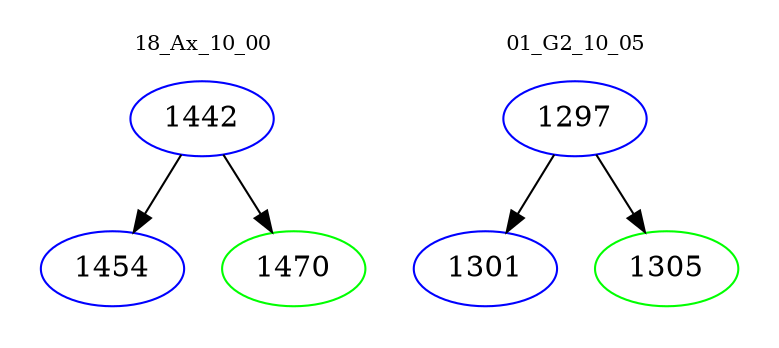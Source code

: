 digraph{
subgraph cluster_0 {
color = white
label = "18_Ax_10_00";
fontsize=10;
T0_1442 [label="1442", color="blue"]
T0_1442 -> T0_1454 [color="black"]
T0_1454 [label="1454", color="blue"]
T0_1442 -> T0_1470 [color="black"]
T0_1470 [label="1470", color="green"]
}
subgraph cluster_1 {
color = white
label = "01_G2_10_05";
fontsize=10;
T1_1297 [label="1297", color="blue"]
T1_1297 -> T1_1301 [color="black"]
T1_1301 [label="1301", color="blue"]
T1_1297 -> T1_1305 [color="black"]
T1_1305 [label="1305", color="green"]
}
}
